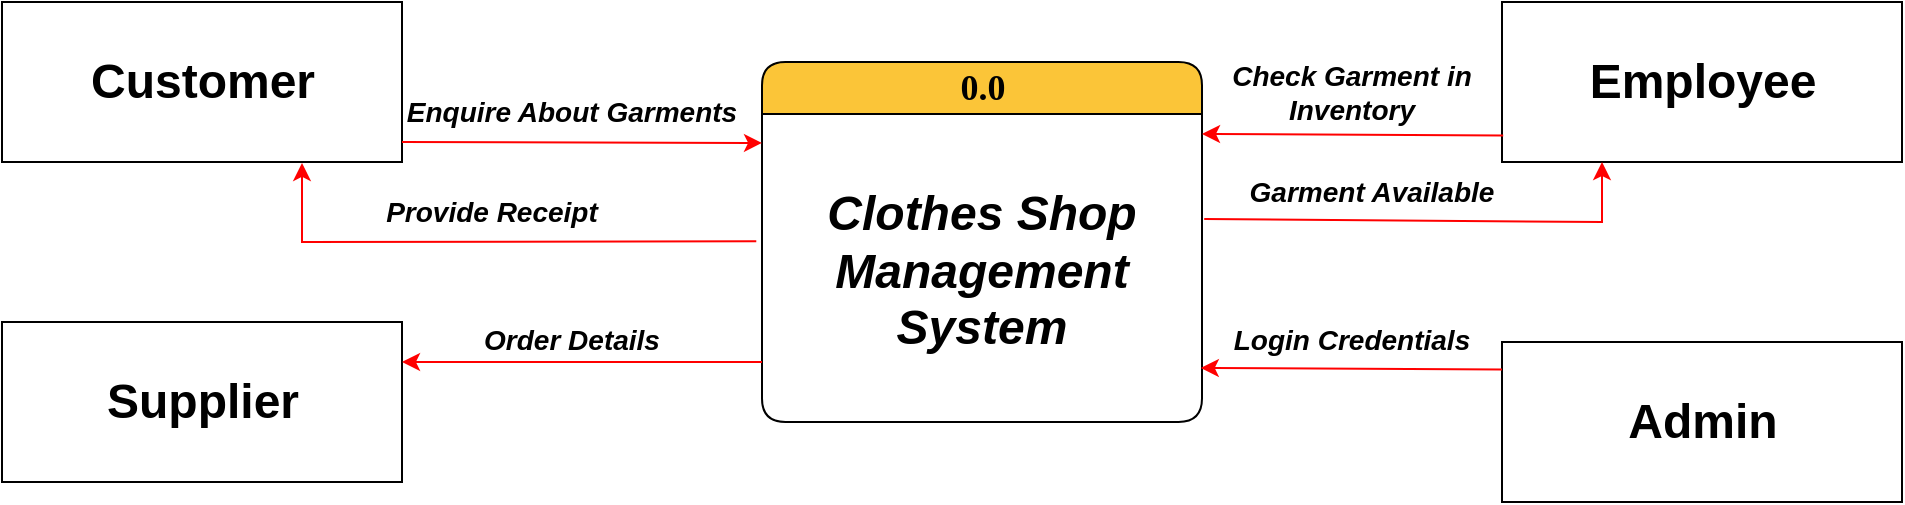<mxfile version="20.7.4" type="device"><diagram id="vbI3P76CKmtJ0KMHC4s1" name="Page-1"><mxGraphModel dx="2615" dy="809" grid="1" gridSize="10" guides="1" tooltips="1" connect="1" arrows="1" fold="1" page="1" pageScale="1" pageWidth="1169" pageHeight="827" math="0" shadow="0"><root><mxCell id="0"/><mxCell id="1" parent="0"/><mxCell id="hR_T_cJRyxOjdqqkv70W-1" value="&lt;b&gt;&lt;font style=&quot;font-size: 18px;&quot;&gt;0.0&lt;/font&gt;&lt;/b&gt;" style="swimlane;html=1;fontStyle=0;childLayout=stackLayout;horizontal=1;startSize=26;fillColor=#FBC538;horizontalStack=0;resizeParent=1;resizeLast=0;collapsible=1;marginBottom=0;swimlaneFillColor=#ffffff;align=center;rounded=1;shadow=0;comic=0;labelBackgroundColor=none;strokeWidth=1;fontFamily=Verdana;fontSize=12" parent="1" vertex="1"><mxGeometry x="-570" y="260" width="220" height="180" as="geometry"/></mxCell><mxCell id="hR_T_cJRyxOjdqqkv70W-2" value="&lt;font style=&quot;&quot;&gt;&lt;b style=&quot;&quot;&gt;&lt;i style=&quot;&quot;&gt;&lt;font style=&quot;font-size: 24px;&quot;&gt;&lt;br&gt;Clothes Shop Management&lt;br&gt;System&lt;/font&gt;&lt;/i&gt;&lt;/b&gt;&lt;br&gt;&lt;/font&gt;" style="text;html=1;strokeColor=none;fillColor=none;spacingLeft=4;spacingRight=4;whiteSpace=wrap;overflow=hidden;rotatable=0;points=[[0,0.5],[1,0.5]];portConstraint=eastwest;align=center;" parent="hR_T_cJRyxOjdqqkv70W-1" vertex="1"><mxGeometry y="26" width="220" height="154" as="geometry"/></mxCell><mxCell id="hR_T_cJRyxOjdqqkv70W-4" value="&lt;span style=&quot;font-size: 24px;&quot;&gt;&lt;b&gt;Customer&lt;/b&gt;&lt;/span&gt;" style="html=1;dashed=0;whitespace=wrap;" parent="1" vertex="1"><mxGeometry x="-950" y="230" width="200" height="80" as="geometry"/></mxCell><mxCell id="hR_T_cJRyxOjdqqkv70W-18" value="&lt;span style=&quot;font-size: 24px;&quot;&gt;&lt;b&gt;Admin&lt;/b&gt;&lt;/span&gt;" style="html=1;dashed=0;whitespace=wrap;" parent="1" vertex="1"><mxGeometry x="-200" y="400" width="200" height="80" as="geometry"/></mxCell><mxCell id="hR_T_cJRyxOjdqqkv70W-33" value="&lt;span style=&quot;font-size: 24px;&quot;&gt;&lt;b&gt;Employee&lt;/b&gt;&lt;/span&gt;" style="html=1;dashed=0;whitespace=wrap;" parent="1" vertex="1"><mxGeometry x="-200" y="230" width="200" height="80" as="geometry"/></mxCell><mxCell id="hR_T_cJRyxOjdqqkv70W-41" value="&lt;span style=&quot;font-size: 24px;&quot;&gt;&lt;b&gt;Supplier&lt;/b&gt;&lt;/span&gt;" style="html=1;dashed=0;whitespace=wrap;" parent="1" vertex="1"><mxGeometry x="-950" y="390" width="200" height="80" as="geometry"/></mxCell><mxCell id="hR_T_cJRyxOjdqqkv70W-70" value="&lt;font style=&quot;font-size: 14px;&quot;&gt;&lt;b&gt;&lt;i&gt;Enquire About Garments&lt;/i&gt;&lt;/b&gt;&lt;/font&gt;" style="text;html=1;strokeColor=none;fillColor=none;align=center;verticalAlign=middle;whiteSpace=wrap;rounded=0;fontSize=12;" parent="1" vertex="1"><mxGeometry x="-750" y="270" width="170" height="30" as="geometry"/></mxCell><mxCell id="hR_T_cJRyxOjdqqkv70W-72" value="" style="endArrow=classic;html=1;rounded=0;fontSize=12;elbow=vertical;entryX=0;entryY=0.094;entryDx=0;entryDy=0;entryPerimeter=0;exitX=0;exitY=1;exitDx=0;exitDy=0;strokeColor=#FF0000;" parent="1" source="hR_T_cJRyxOjdqqkv70W-70" target="hR_T_cJRyxOjdqqkv70W-2" edge="1"><mxGeometry width="50" height="50" relative="1" as="geometry"><mxPoint x="-740" y="300" as="sourcePoint"/><mxPoint x="-601.32" y="300.548" as="targetPoint"/></mxGeometry></mxCell><mxCell id="hR_T_cJRyxOjdqqkv70W-77" value="" style="endArrow=classic;html=1;rounded=0;fontSize=12;elbow=vertical;entryX=0;entryY=0.094;entryDx=0;entryDy=0;entryPerimeter=0;exitX=-0.013;exitY=0.413;exitDx=0;exitDy=0;exitPerimeter=0;strokeColor=#FF0000;" parent="1" source="hR_T_cJRyxOjdqqkv70W-2" edge="1"><mxGeometry width="50" height="50" relative="1" as="geometry"><mxPoint x="-1080" y="310" as="sourcePoint"/><mxPoint x="-800" y="310.476" as="targetPoint"/><Array as="points"><mxPoint x="-800" y="350"/></Array></mxGeometry></mxCell><mxCell id="hR_T_cJRyxOjdqqkv70W-78" value="&lt;font style=&quot;font-size: 14px;&quot;&gt;&lt;i style=&quot;&quot;&gt;&lt;b&gt;Provide Receipt&lt;/b&gt;&lt;/i&gt;&lt;/font&gt;" style="text;html=1;strokeColor=none;fillColor=none;align=center;verticalAlign=middle;whiteSpace=wrap;rounded=0;fontSize=12;" parent="1" vertex="1"><mxGeometry x="-790" y="320" width="170" height="30" as="geometry"/></mxCell><mxCell id="hR_T_cJRyxOjdqqkv70W-79" value="" style="endArrow=classic;html=1;rounded=0;fontSize=14;elbow=vertical;entryX=1;entryY=0.25;entryDx=0;entryDy=0;exitX=0;exitY=0.805;exitDx=0;exitDy=0;exitPerimeter=0;strokeColor=#FF0000;" parent="1" source="hR_T_cJRyxOjdqqkv70W-2" target="hR_T_cJRyxOjdqqkv70W-41" edge="1"><mxGeometry width="50" height="50" relative="1" as="geometry"><mxPoint x="-570" y="430" as="sourcePoint"/><mxPoint x="-520" y="380" as="targetPoint"/></mxGeometry></mxCell><mxCell id="hR_T_cJRyxOjdqqkv70W-80" value="&lt;span style=&quot;font-size: 14px;&quot;&gt;&lt;b&gt;&lt;i&gt;Order Details&lt;/i&gt;&lt;/b&gt;&lt;/span&gt;" style="text;html=1;strokeColor=none;fillColor=none;align=center;verticalAlign=middle;whiteSpace=wrap;rounded=0;fontSize=12;" parent="1" vertex="1"><mxGeometry x="-750" y="384" width="170" height="30" as="geometry"/></mxCell><mxCell id="hR_T_cJRyxOjdqqkv70W-81" value="" style="endArrow=classic;html=1;rounded=0;fontSize=14;elbow=vertical;entryX=1;entryY=0.25;entryDx=0;entryDy=0;exitX=0.003;exitY=0.834;exitDx=0;exitDy=0;exitPerimeter=0;strokeColor=#FF0000;" parent="1" source="hR_T_cJRyxOjdqqkv70W-33" edge="1"><mxGeometry width="50" height="50" relative="1" as="geometry"><mxPoint x="-170" y="295.97" as="sourcePoint"/><mxPoint x="-350" y="296" as="targetPoint"/></mxGeometry></mxCell><mxCell id="hR_T_cJRyxOjdqqkv70W-82" value="&lt;span style=&quot;background-color: rgb(255, 255, 255);&quot;&gt;&lt;font style=&quot;font-size: 14px;&quot;&gt;&lt;b style=&quot;&quot;&gt;&lt;i style=&quot;&quot;&gt;Check Garment in Inventory&lt;/i&gt;&lt;/b&gt;&lt;/font&gt;&lt;/span&gt;" style="text;html=1;strokeColor=none;fillColor=none;align=center;verticalAlign=middle;whiteSpace=wrap;rounded=0;fontSize=12;" parent="1" vertex="1"><mxGeometry x="-350" y="260" width="150" height="30" as="geometry"/></mxCell><mxCell id="hR_T_cJRyxOjdqqkv70W-83" value="" style="endArrow=classic;html=1;rounded=0;fontSize=12;elbow=vertical;entryX=0.25;entryY=1;entryDx=0;entryDy=0;exitX=1.005;exitY=0.341;exitDx=0;exitDy=0;exitPerimeter=0;strokeColor=#FF0000;" parent="1" source="hR_T_cJRyxOjdqqkv70W-2" target="hR_T_cJRyxOjdqqkv70W-33" edge="1"><mxGeometry width="50" height="50" relative="1" as="geometry"><mxPoint x="-350" y="330" as="sourcePoint"/><mxPoint x="-170" y="330.476" as="targetPoint"/><Array as="points"><mxPoint x="-150" y="340"/></Array></mxGeometry></mxCell><mxCell id="hR_T_cJRyxOjdqqkv70W-84" value="&lt;span style=&quot;background-color: rgb(255, 255, 255);&quot;&gt;&lt;b style=&quot;&quot;&gt;&lt;i style=&quot;&quot;&gt;&lt;font style=&quot;font-size: 14px;&quot;&gt;Garment Available&lt;/font&gt;&lt;/i&gt;&lt;/b&gt;&lt;/span&gt;" style="text;html=1;strokeColor=none;fillColor=none;align=center;verticalAlign=middle;whiteSpace=wrap;rounded=0;fontSize=12;" parent="1" vertex="1"><mxGeometry x="-340" y="310" width="150" height="30" as="geometry"/></mxCell><mxCell id="hR_T_cJRyxOjdqqkv70W-85" value="" style="endArrow=classic;html=1;rounded=0;fontSize=14;elbow=vertical;entryX=1;entryY=0.25;entryDx=0;entryDy=0;exitX=0.003;exitY=0.834;exitDx=0;exitDy=0;exitPerimeter=0;strokeColor=#FF0000;" parent="1" edge="1"><mxGeometry width="50" height="50" relative="1" as="geometry"><mxPoint x="-200.0" y="413.72" as="sourcePoint"/><mxPoint x="-350.6" y="413" as="targetPoint"/></mxGeometry></mxCell><mxCell id="hR_T_cJRyxOjdqqkv70W-86" value="&lt;span style=&quot;text-align: left; border-color: var(--border-color);&quot;&gt;&lt;font style=&quot;font-size: 14px;&quot;&gt;&lt;i style=&quot;&quot;&gt;&lt;b&gt;Login Credentials&lt;/b&gt;&lt;/i&gt;&lt;/font&gt;&lt;/span&gt;" style="text;html=1;strokeColor=none;fillColor=none;align=center;verticalAlign=middle;whiteSpace=wrap;rounded=0;fontSize=12;" parent="1" vertex="1"><mxGeometry x="-350" y="384" width="150" height="30" as="geometry"/></mxCell></root></mxGraphModel></diagram></mxfile>